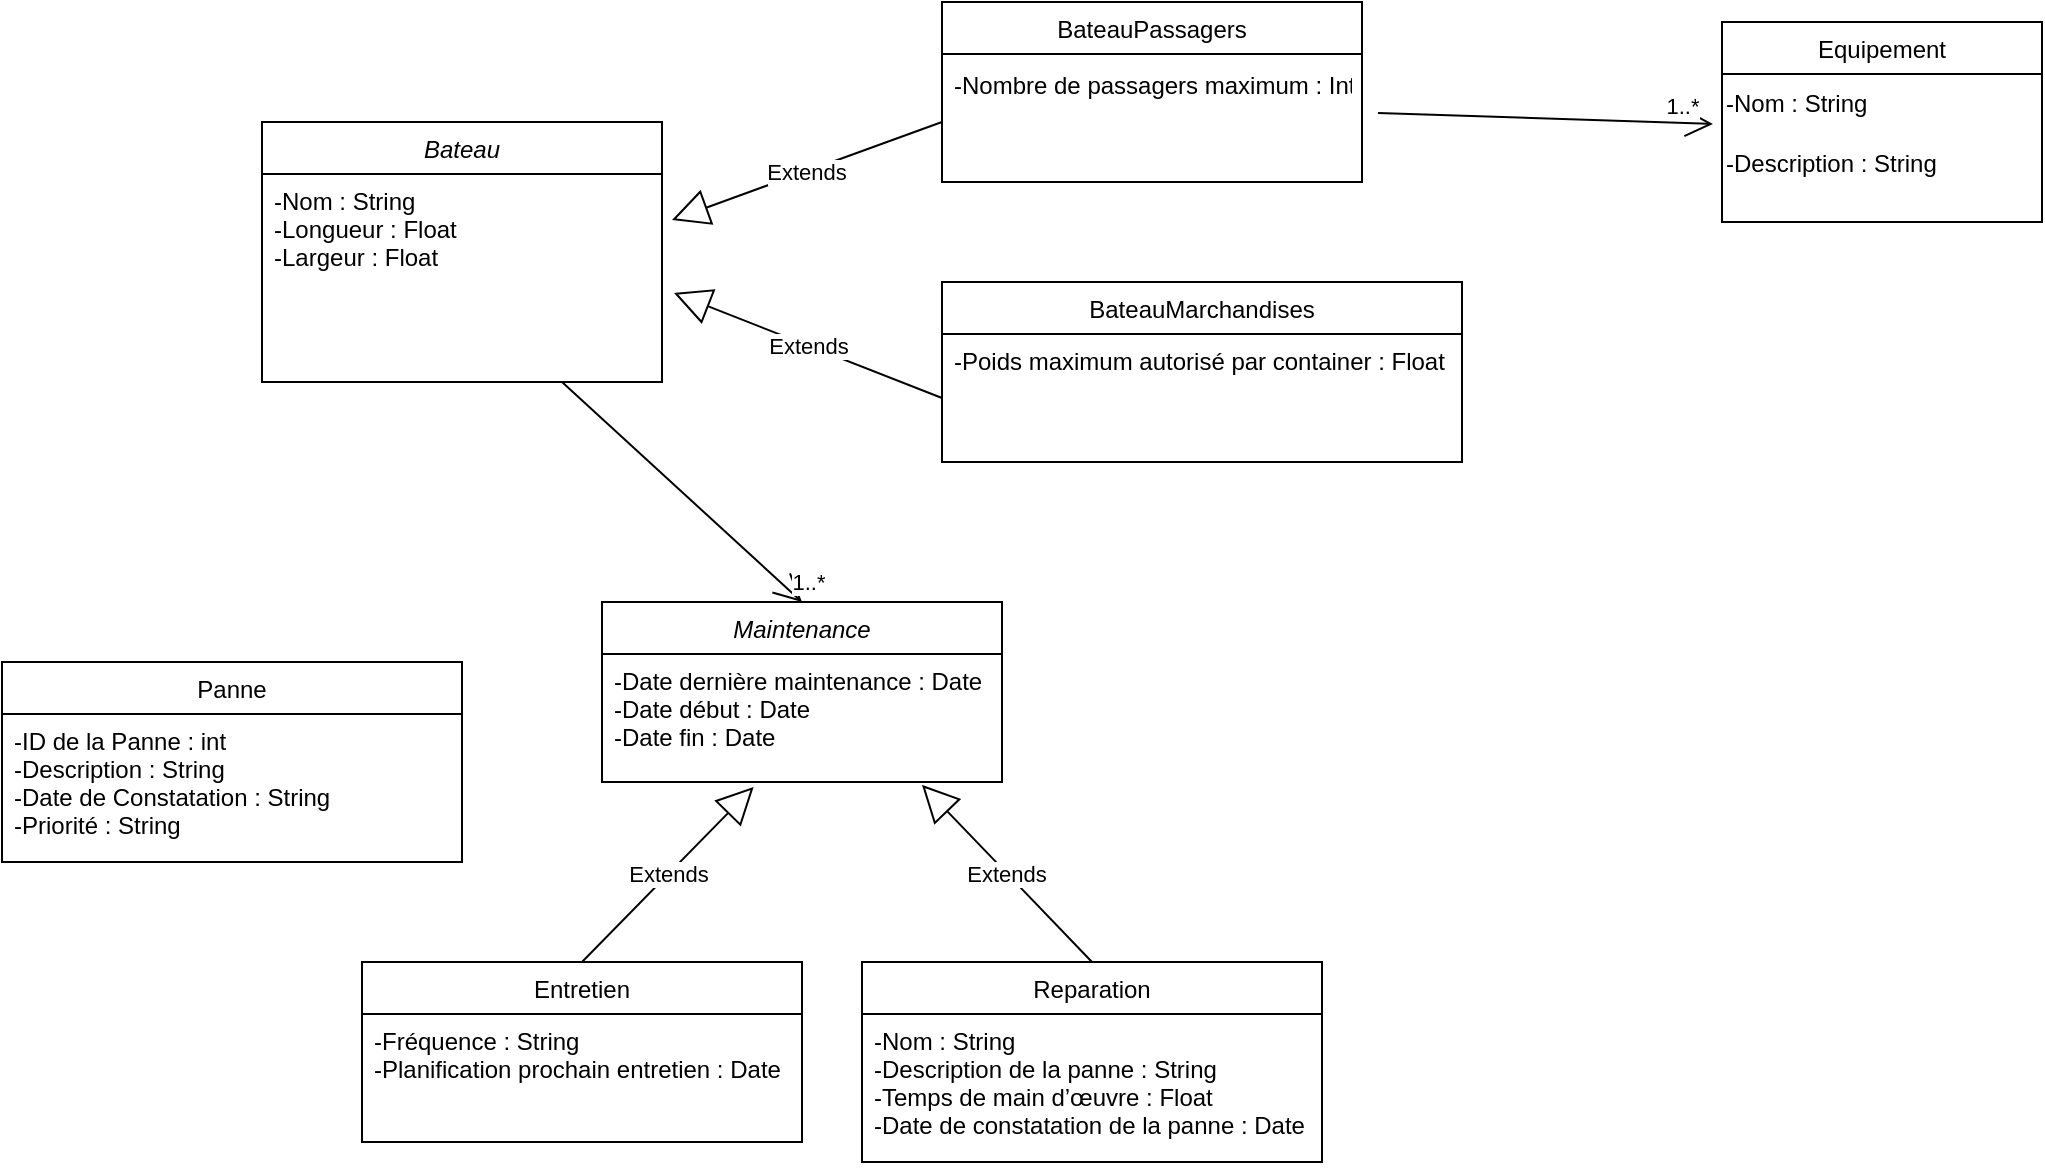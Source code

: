 <mxfile version="22.1.3" type="github">
  <diagram id="C5RBs43oDa-KdzZeNtuy" name="Page-1">
    <mxGraphModel dx="1122" dy="604" grid="1" gridSize="10" guides="1" tooltips="1" connect="1" arrows="1" fold="1" page="1" pageScale="1" pageWidth="827" pageHeight="1169" math="0" shadow="0">
      <root>
        <mxCell id="WIyWlLk6GJQsqaUBKTNV-0" />
        <mxCell id="WIyWlLk6GJQsqaUBKTNV-1" parent="WIyWlLk6GJQsqaUBKTNV-0" />
        <mxCell id="zkfFHV4jXpPFQw0GAbJ--0" value="Bateau" style="swimlane;fontStyle=2;align=center;verticalAlign=top;childLayout=stackLayout;horizontal=1;startSize=26;horizontalStack=0;resizeParent=1;resizeLast=0;collapsible=1;marginBottom=0;rounded=0;shadow=0;strokeWidth=1;" parent="WIyWlLk6GJQsqaUBKTNV-1" vertex="1">
          <mxGeometry x="160" y="120" width="200" height="130" as="geometry">
            <mxRectangle x="230" y="140" width="160" height="26" as="alternateBounds" />
          </mxGeometry>
        </mxCell>
        <mxCell id="zkfFHV4jXpPFQw0GAbJ--3" value="-Nom : String&#xa;-Longueur : Float&#xa;-Largeur : Float" style="text;align=left;verticalAlign=top;spacingLeft=4;spacingRight=4;overflow=hidden;rotatable=0;points=[[0,0.5],[1,0.5]];portConstraint=eastwest;rounded=0;shadow=0;html=0;" parent="zkfFHV4jXpPFQw0GAbJ--0" vertex="1">
          <mxGeometry y="26" width="200" height="98" as="geometry" />
        </mxCell>
        <mxCell id="zkfFHV4jXpPFQw0GAbJ--6" value="Equipement" style="swimlane;fontStyle=0;align=center;verticalAlign=top;childLayout=stackLayout;horizontal=1;startSize=26;horizontalStack=0;resizeParent=1;resizeLast=0;collapsible=1;marginBottom=0;rounded=0;shadow=0;strokeWidth=1;" parent="WIyWlLk6GJQsqaUBKTNV-1" vertex="1">
          <mxGeometry x="890" y="70" width="160" height="100" as="geometry">
            <mxRectangle x="130" y="380" width="160" height="26" as="alternateBounds" />
          </mxGeometry>
        </mxCell>
        <mxCell id="MWfKFfS5ssAVk8sLUOD6-1" value="-Nom : String" style="text;html=1;align=left;verticalAlign=middle;resizable=0;points=[];autosize=1;strokeColor=none;fillColor=none;" vertex="1" parent="zkfFHV4jXpPFQw0GAbJ--6">
          <mxGeometry y="26" width="160" height="30" as="geometry" />
        </mxCell>
        <mxCell id="MWfKFfS5ssAVk8sLUOD6-3" value="-Description : String" style="text;html=1;align=left;verticalAlign=middle;resizable=0;points=[];autosize=1;strokeColor=none;fillColor=none;" vertex="1" parent="zkfFHV4jXpPFQw0GAbJ--6">
          <mxGeometry y="56" width="160" height="30" as="geometry" />
        </mxCell>
        <mxCell id="zkfFHV4jXpPFQw0GAbJ--13" value="Maintenance" style="swimlane;fontStyle=2;align=center;verticalAlign=top;childLayout=stackLayout;horizontal=1;startSize=26;horizontalStack=0;resizeParent=1;resizeLast=0;collapsible=1;marginBottom=0;rounded=0;shadow=0;strokeWidth=1;" parent="WIyWlLk6GJQsqaUBKTNV-1" vertex="1">
          <mxGeometry x="330" y="360" width="200" height="90" as="geometry">
            <mxRectangle x="340" y="380" width="170" height="26" as="alternateBounds" />
          </mxGeometry>
        </mxCell>
        <mxCell id="zkfFHV4jXpPFQw0GAbJ--14" value="-Date dernière maintenance : Date&#xa;-Date début : Date&#xa;-Date fin : Date&#xa;" style="text;align=left;verticalAlign=top;spacingLeft=4;spacingRight=4;overflow=hidden;rotatable=0;points=[[0,0.5],[1,0.5]];portConstraint=eastwest;" parent="zkfFHV4jXpPFQw0GAbJ--13" vertex="1">
          <mxGeometry y="26" width="200" height="64" as="geometry" />
        </mxCell>
        <mxCell id="MWfKFfS5ssAVk8sLUOD6-12" value="BateauPassagers" style="swimlane;fontStyle=0;align=center;verticalAlign=top;childLayout=stackLayout;horizontal=1;startSize=26;horizontalStack=0;resizeParent=1;resizeLast=0;collapsible=1;marginBottom=0;rounded=0;shadow=0;strokeWidth=1;" vertex="1" parent="WIyWlLk6GJQsqaUBKTNV-1">
          <mxGeometry x="500" y="60" width="210" height="90" as="geometry">
            <mxRectangle x="340" y="380" width="170" height="26" as="alternateBounds" />
          </mxGeometry>
        </mxCell>
        <mxCell id="MWfKFfS5ssAVk8sLUOD6-15" value="BateauMarchandises" style="swimlane;fontStyle=0;align=center;verticalAlign=top;childLayout=stackLayout;horizontal=1;startSize=26;horizontalStack=0;resizeParent=1;resizeLast=0;collapsible=1;marginBottom=0;rounded=0;shadow=0;strokeWidth=1;" vertex="1" parent="WIyWlLk6GJQsqaUBKTNV-1">
          <mxGeometry x="500" y="200" width="260" height="90" as="geometry">
            <mxRectangle x="340" y="380" width="170" height="26" as="alternateBounds" />
          </mxGeometry>
        </mxCell>
        <mxCell id="MWfKFfS5ssAVk8sLUOD6-16" value="-Poids maximum autorisé par container : Float" style="text;align=left;verticalAlign=top;spacingLeft=4;spacingRight=4;overflow=hidden;rotatable=0;points=[[0,0.5],[1,0.5]];portConstraint=eastwest;" vertex="1" parent="MWfKFfS5ssAVk8sLUOD6-15">
          <mxGeometry y="26" width="260" height="64" as="geometry" />
        </mxCell>
        <mxCell id="MWfKFfS5ssAVk8sLUOD6-17" value="Extends" style="endArrow=block;endSize=16;endFill=0;html=1;rounded=0;exitX=0;exitY=0.5;exitDx=0;exitDy=0;entryX=1.025;entryY=0.235;entryDx=0;entryDy=0;entryPerimeter=0;" edge="1" parent="WIyWlLk6GJQsqaUBKTNV-1" source="MWfKFfS5ssAVk8sLUOD6-13" target="zkfFHV4jXpPFQw0GAbJ--3">
          <mxGeometry width="160" relative="1" as="geometry">
            <mxPoint x="290" y="50" as="sourcePoint" />
            <mxPoint x="450" y="50" as="targetPoint" />
          </mxGeometry>
        </mxCell>
        <mxCell id="MWfKFfS5ssAVk8sLUOD6-18" value="Extends" style="endArrow=block;endSize=16;endFill=0;html=1;rounded=0;exitX=0;exitY=0.5;exitDx=0;exitDy=0;entryX=1.03;entryY=0.607;entryDx=0;entryDy=0;entryPerimeter=0;" edge="1" parent="WIyWlLk6GJQsqaUBKTNV-1" source="MWfKFfS5ssAVk8sLUOD6-16" target="zkfFHV4jXpPFQw0GAbJ--3">
          <mxGeometry width="160" relative="1" as="geometry">
            <mxPoint x="510" y="128" as="sourcePoint" />
            <mxPoint x="375" y="179" as="targetPoint" />
          </mxGeometry>
        </mxCell>
        <mxCell id="MWfKFfS5ssAVk8sLUOD6-20" value="" style="endArrow=open;endFill=1;endSize=12;html=1;rounded=0;exitX=0.75;exitY=1;exitDx=0;exitDy=0;entryX=0.5;entryY=0;entryDx=0;entryDy=0;" edge="1" parent="WIyWlLk6GJQsqaUBKTNV-1" source="zkfFHV4jXpPFQw0GAbJ--0" target="zkfFHV4jXpPFQw0GAbJ--13">
          <mxGeometry width="160" relative="1" as="geometry">
            <mxPoint x="220" y="380" as="sourcePoint" />
            <mxPoint x="223" y="272" as="targetPoint" />
          </mxGeometry>
        </mxCell>
        <mxCell id="MWfKFfS5ssAVk8sLUOD6-32" value="1..*" style="edgeLabel;html=1;align=center;verticalAlign=middle;resizable=0;points=[];" vertex="1" connectable="0" parent="MWfKFfS5ssAVk8sLUOD6-20">
          <mxGeometry x="0.164" y="-3" relative="1" as="geometry">
            <mxPoint x="55" y="34" as="offset" />
          </mxGeometry>
        </mxCell>
        <mxCell id="MWfKFfS5ssAVk8sLUOD6-21" value="Reparation " style="swimlane;fontStyle=0;align=center;verticalAlign=top;childLayout=stackLayout;horizontal=1;startSize=26;horizontalStack=0;resizeParent=1;resizeLast=0;collapsible=1;marginBottom=0;rounded=0;shadow=0;strokeWidth=1;" vertex="1" parent="WIyWlLk6GJQsqaUBKTNV-1">
          <mxGeometry x="460" y="540" width="230" height="100" as="geometry">
            <mxRectangle x="340" y="380" width="170" height="26" as="alternateBounds" />
          </mxGeometry>
        </mxCell>
        <mxCell id="MWfKFfS5ssAVk8sLUOD6-22" value="-Nom : String&#xa;-Description de la panne : String&#xa;-Temps de main d’œuvre : Float&#xa;-Date de constatation de la panne : Date" style="text;align=left;verticalAlign=top;spacingLeft=4;spacingRight=4;overflow=hidden;rotatable=0;points=[[0,0.5],[1,0.5]];portConstraint=eastwest;" vertex="1" parent="MWfKFfS5ssAVk8sLUOD6-21">
          <mxGeometry y="26" width="230" height="74" as="geometry" />
        </mxCell>
        <mxCell id="MWfKFfS5ssAVk8sLUOD6-23" value="Extends" style="endArrow=block;endSize=16;endFill=0;html=1;rounded=0;exitX=0.5;exitY=0;exitDx=0;exitDy=0;entryX=0.8;entryY=1.023;entryDx=0;entryDy=0;entryPerimeter=0;" edge="1" parent="WIyWlLk6GJQsqaUBKTNV-1" source="MWfKFfS5ssAVk8sLUOD6-21" target="zkfFHV4jXpPFQw0GAbJ--14">
          <mxGeometry width="160" relative="1" as="geometry">
            <mxPoint x="614" y="503" as="sourcePoint" />
            <mxPoint x="480" y="450" as="targetPoint" />
          </mxGeometry>
        </mxCell>
        <mxCell id="MWfKFfS5ssAVk8sLUOD6-24" value="Entretien " style="swimlane;fontStyle=0;align=center;verticalAlign=top;childLayout=stackLayout;horizontal=1;startSize=26;horizontalStack=0;resizeParent=1;resizeLast=0;collapsible=1;marginBottom=0;rounded=0;shadow=0;strokeWidth=1;" vertex="1" parent="WIyWlLk6GJQsqaUBKTNV-1">
          <mxGeometry x="210" y="540" width="220" height="90" as="geometry">
            <mxRectangle x="340" y="380" width="170" height="26" as="alternateBounds" />
          </mxGeometry>
        </mxCell>
        <mxCell id="MWfKFfS5ssAVk8sLUOD6-25" value="-Fréquence : String&#xa;-Planification prochain entretien : Date" style="text;align=left;verticalAlign=top;spacingLeft=4;spacingRight=4;overflow=hidden;rotatable=0;points=[[0,0.5],[1,0.5]];portConstraint=eastwest;" vertex="1" parent="MWfKFfS5ssAVk8sLUOD6-24">
          <mxGeometry y="26" width="220" height="64" as="geometry" />
        </mxCell>
        <mxCell id="MWfKFfS5ssAVk8sLUOD6-27" value="" style="endArrow=open;endFill=1;endSize=12;html=1;rounded=0;entryX=-0.022;entryY=-0.167;entryDx=0;entryDy=0;exitX=1.043;exitY=0.43;exitDx=0;exitDy=0;entryPerimeter=0;exitPerimeter=0;" edge="1" parent="WIyWlLk6GJQsqaUBKTNV-1">
          <mxGeometry width="160" relative="1" as="geometry">
            <mxPoint x="718.03" y="115.52" as="sourcePoint" />
            <mxPoint x="885.48" y="120.99" as="targetPoint" />
          </mxGeometry>
        </mxCell>
        <mxCell id="MWfKFfS5ssAVk8sLUOD6-28" value="1..*" style="edgeLabel;html=1;align=center;verticalAlign=middle;resizable=0;points=[];" vertex="1" connectable="0" parent="MWfKFfS5ssAVk8sLUOD6-27">
          <mxGeometry x="-0.679" y="3" relative="1" as="geometry">
            <mxPoint x="125" y="-2" as="offset" />
          </mxGeometry>
        </mxCell>
        <mxCell id="MWfKFfS5ssAVk8sLUOD6-13" value="-Nombre de passagers maximum : Int" style="text;align=left;verticalAlign=top;spacingLeft=4;spacingRight=4;overflow=hidden;rotatable=0;points=[[0,0.5],[1,0.5]];portConstraint=eastwest;" vertex="1" parent="WIyWlLk6GJQsqaUBKTNV-1">
          <mxGeometry x="500" y="88" width="210" height="64" as="geometry" />
        </mxCell>
        <mxCell id="MWfKFfS5ssAVk8sLUOD6-31" value="Extends" style="endArrow=block;endSize=16;endFill=0;html=1;rounded=0;exitX=0.5;exitY=0;exitDx=0;exitDy=0;entryX=0.379;entryY=1.039;entryDx=0;entryDy=0;entryPerimeter=0;" edge="1" parent="WIyWlLk6GJQsqaUBKTNV-1" source="MWfKFfS5ssAVk8sLUOD6-24" target="zkfFHV4jXpPFQw0GAbJ--14">
          <mxGeometry width="160" relative="1" as="geometry">
            <mxPoint x="460" y="540" as="sourcePoint" />
            <mxPoint x="367" y="451" as="targetPoint" />
          </mxGeometry>
        </mxCell>
        <mxCell id="MWfKFfS5ssAVk8sLUOD6-33" value="Panne" style="swimlane;fontStyle=0;align=center;verticalAlign=top;childLayout=stackLayout;horizontal=1;startSize=26;horizontalStack=0;resizeParent=1;resizeLast=0;collapsible=1;marginBottom=0;rounded=0;shadow=0;strokeWidth=1;" vertex="1" parent="WIyWlLk6GJQsqaUBKTNV-1">
          <mxGeometry x="30" y="390" width="230" height="100" as="geometry">
            <mxRectangle x="340" y="380" width="170" height="26" as="alternateBounds" />
          </mxGeometry>
        </mxCell>
        <mxCell id="MWfKFfS5ssAVk8sLUOD6-34" value="-ID de la Panne : int&#xa;-Description : String&#xa;-Date de Constatation : String&#xa;-Priorité : String" style="text;align=left;verticalAlign=top;spacingLeft=4;spacingRight=4;overflow=hidden;rotatable=0;points=[[0,0.5],[1,0.5]];portConstraint=eastwest;" vertex="1" parent="MWfKFfS5ssAVk8sLUOD6-33">
          <mxGeometry y="26" width="230" height="74" as="geometry" />
        </mxCell>
      </root>
    </mxGraphModel>
  </diagram>
</mxfile>
